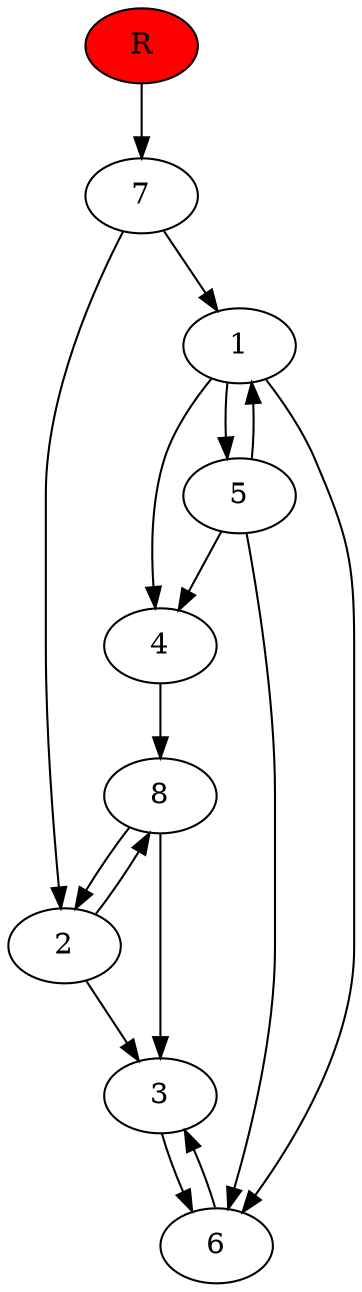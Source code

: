 digraph prb37997 {
	1
	2
	3
	4
	5
	6
	7
	8
	R [fillcolor="#ff0000" style=filled]
	1 -> 4
	1 -> 5
	1 -> 6
	2 -> 3
	2 -> 8
	3 -> 6
	4 -> 8
	5 -> 1
	5 -> 4
	5 -> 6
	6 -> 3
	7 -> 1
	7 -> 2
	8 -> 2
	8 -> 3
	R -> 7
}
